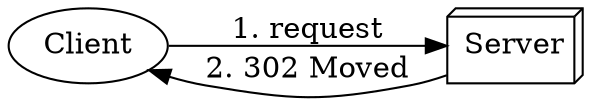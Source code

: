digraph Forward {
	rankdir = LR
	margin = 0

	{ Client; rank = min }
	Server [ shape = box3d ]

	Client -> Server [ label = "1. request" ]
	Server -> Client [ label = "2. 302 Moved" ]
}
